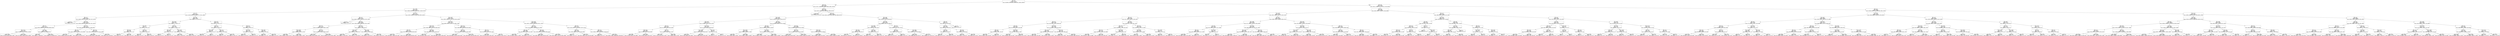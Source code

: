 digraph Tree {
node [shape=box] ;
0 [label="X[0] <= 0.5\ngini = 0.767\nsamples = 11103502\nvalue = [3318488, 5197946, 2058, 5143638, 29047, 1814622, 2063350]"] ;
1 [label="X[9] <= 2.5\ngini = 0.783\nsamples = 6332555\nvalue = [2773377, 1448459, 2025, 2666617, 23896, 1439913, 1667810]"] ;
0 -> 1 [labeldistance=2.5, labelangle=45, headlabel="True"] ;
2 [label="X[7] <= 198.5\ngini = 0.779\nsamples = 4347734\nvalue = [1860220, 999738, 466, 1936362, 22327, 1301289, 760740]"] ;
1 -> 2 ;
3 [label="X[1] <= 0.5\ngini = 0.771\nsamples = 2535226\nvalue = [1312363, 548879, 425, 960369, 11772, 742011, 436487]"] ;
2 -> 3 ;
4 [label="X[8] <= 1.5\ngini = 0.772\nsamples = 2516637\nvalue = [1283754, 548879, 420, 960366, 11299, 741557, 436475]"] ;
3 -> 4 ;
5 [label="gini = 0.0\nsamples = 563051\nvalue = [890505, 0, 0, 0, 0, 0, 0]"] ;
4 -> 5 ;
6 [label="X[3] <= 74.5\ngini = 0.778\nsamples = 1953586\nvalue = [393249, 548879, 420, 960366, 11299, 741557, 436475]"] ;
4 -> 6 ;
7 [label="X[8] <= 2.5\ngini = 0.777\nsamples = 1649528\nvalue = [332825, 498965, 232, 825714, 9068, 606648, 338143]"] ;
6 -> 7 ;
8 [label="X[2] <= 117.5\ngini = 0.726\nsamples = 1429570\nvalue = [0, 498965, 0, 825714, 0, 600151, 338143]"] ;
7 -> 8 ;
9 [label="gini = 0.678\nsamples = 109348\nvalue = [0, 21757, 0, 81168, 0, 43401, 27260]"] ;
8 -> 9 ;
10 [label="gini = 0.728\nsamples = 1320222\nvalue = [0, 477208, 0, 744546, 0, 556750, 310883]"] ;
8 -> 10 ;
11 [label="X[7] <= 1.5\ngini = 0.088\nsamples = 219958\nvalue = [332825, 0, 232, 0, 9068, 6497, 0]"] ;
7 -> 11 ;
12 [label="gini = 0.457\nsamples = 3603\nvalue = [4089, 0, 7, 0, 1008, 685, 0]"] ;
11 -> 12 ;
13 [label="gini = 0.08\nsamples = 216355\nvalue = [328736, 0, 225, 0, 8060, 5812, 0]"] ;
11 -> 13 ;
14 [label="X[6] <= 16.5\ngini = 0.774\nsamples = 304058\nvalue = [60424, 49914, 188, 134652, 2231, 134909, 98332]"] ;
6 -> 14 ;
15 [label="X[8] <= 2.5\ngini = 0.752\nsamples = 91041\nvalue = [22297, 20164, 152, 41292, 501, 10136, 48966]"] ;
14 -> 15 ;
16 [label="gini = 0.68\nsamples = 76001\nvalue = [0, 20164, 0, 41292, 0, 9522, 48966]"] ;
15 -> 16 ;
17 [label="gini = 0.103\nsamples = 15040\nvalue = [22297, 0, 152, 0, 501, 614, 0]"] ;
15 -> 17 ;
18 [label="X[8] <= 2.5\ngini = 0.744\nsamples = 213017\nvalue = [38127, 29750, 36, 93360, 1730, 124773, 49366]"] ;
14 -> 18 ;
19 [label="gini = 0.688\nsamples = 187317\nvalue = [0, 29750, 0, 93360, 0, 123908, 49366]"] ;
18 -> 19 ;
20 [label="gini = 0.123\nsamples = 25700\nvalue = [38127, 0, 36, 0, 1730, 865, 0]"] ;
18 -> 20 ;
21 [label="X[3] <= 70.5\ngini = 0.063\nsamples = 18589\nvalue = [28609, 0, 5, 3, 473, 454, 12]"] ;
3 -> 21 ;
22 [label="X[2] <= 121.5\ngini = 0.049\nsamples = 14774\nvalue = [22848, 0, 1, 3, 269, 297, 12]"] ;
21 -> 22 ;
23 [label="X[3] <= 63.5\ngini = 0.1\nsamples = 1511\nvalue = [2317, 0, 0, 0, 51, 76, 0]"] ;
22 -> 23 ;
24 [label="X[4] <= 2.5\ngini = 0.059\nsamples = 688\nvalue = [1083, 0, 0, 0, 17, 17, 0]"] ;
23 -> 24 ;
25 [label="gini = 0.207\nsamples = 90\nvalue = [116, 0, 0, 0, 12, 3, 0]"] ;
24 -> 25 ;
26 [label="gini = 0.038\nsamples = 598\nvalue = [967, 0, 0, 0, 5, 14, 0]"] ;
24 -> 26 ;
27 [label="X[4] <= 7.5\ngini = 0.133\nsamples = 823\nvalue = [1234, 0, 0, 0, 34, 59, 0]"] ;
23 -> 27 ;
28 [label="gini = 0.043\nsamples = 411\nvalue = [678, 0, 0, 0, 6, 9, 0]"] ;
27 -> 28 ;
29 [label="gini = 0.223\nsamples = 412\nvalue = [556, 0, 0, 0, 28, 50, 0]"] ;
27 -> 29 ;
30 [label="X[8] <= 2.5\ngini = 0.043\nsamples = 13263\nvalue = [20531, 0, 1, 3, 218, 221, 12]"] ;
22 -> 30 ;
31 [label="X[8] <= 1.5\ngini = 0.694\nsamples = 18\nvalue = [12, 0, 0, 3, 0, 6, 12]"] ;
30 -> 31 ;
32 [label="gini = 0.0\nsamples = 6\nvalue = [12, 0, 0, 0, 0, 0, 0]"] ;
31 -> 32 ;
33 [label="gini = 0.571\nsamples = 12\nvalue = [0, 0, 0, 3, 0, 6, 12]"] ;
31 -> 33 ;
34 [label="X[2] <= 131.5\ngini = 0.041\nsamples = 13245\nvalue = [20519, 0, 1, 0, 218, 215, 0]"] ;
30 -> 34 ;
35 [label="gini = 0.038\nsamples = 10162\nvalue = [15774, 0, 1, 0, 169, 136, 0]"] ;
34 -> 35 ;
36 [label="gini = 0.051\nsamples = 3083\nvalue = [4745, 0, 0, 0, 49, 79, 0]"] ;
34 -> 36 ;
37 [label="X[3] <= 73.5\ngini = 0.114\nsamples = 3815\nvalue = [5761, 0, 4, 0, 204, 157, 0]"] ;
21 -> 37 ;
38 [label="X[4] <= 1.5\ngini = 0.154\nsamples = 1947\nvalue = [2878, 0, 4, 0, 163, 90, 0]"] ;
37 -> 38 ;
39 [label="X[10] <= 65.5\ngini = 0.305\nsamples = 71\nvalue = [95, 0, 0, 0, 22, 0, 0]"] ;
38 -> 39 ;
40 [label="gini = 0.359\nsamples = 60\nvalue = [72, 0, 0, 0, 22, 0, 0]"] ;
39 -> 40 ;
41 [label="gini = 0.0\nsamples = 11\nvalue = [23, 0, 0, 0, 0, 0, 0]"] ;
39 -> 41 ;
42 [label="X[4] <= 2.5\ngini = 0.147\nsamples = 1876\nvalue = [2783, 0, 4, 0, 141, 90, 0]"] ;
38 -> 42 ;
43 [label="gini = 0.269\nsamples = 94\nvalue = [138, 0, 0, 0, 7, 18, 0]"] ;
42 -> 43 ;
44 [label="gini = 0.139\nsamples = 1782\nvalue = [2645, 0, 4, 0, 134, 72, 0]"] ;
42 -> 44 ;
45 [label="X[5] <= 1.5\ngini = 0.07\nsamples = 1868\nvalue = [2883, 0, 0, 0, 41, 67, 0]"] ;
37 -> 45 ;
46 [label="X[10] <= 52.5\ngini = 0.074\nsamples = 1305\nvalue = [2001, 0, 0, 0, 15, 65, 0]"] ;
45 -> 46 ;
47 [label="gini = 0.073\nsamples = 1285\nvalue = [1974, 0, 0, 0, 15, 62, 0]"] ;
46 -> 47 ;
48 [label="gini = 0.18\nsamples = 20\nvalue = [27, 0, 0, 0, 0, 3, 0]"] ;
46 -> 48 ;
49 [label="X[6] <= 29.5\ngini = 0.06\nsamples = 563\nvalue = [882, 0, 0, 0, 26, 2, 0]"] ;
45 -> 49 ;
50 [label="gini = 0.036\nsamples = 435\nvalue = [696, 0, 0, 0, 11, 2, 0]"] ;
49 -> 50 ;
51 [label="gini = 0.138\nsamples = 128\nvalue = [186, 0, 0, 0, 15, 0, 0]"] ;
49 -> 51 ;
52 [label="X[3] <= 63.5\ngini = 0.772\nsamples = 1812508\nvalue = [547857, 450859, 41, 975993, 10555, 559278, 324253]"] ;
2 -> 52 ;
53 [label="X[8] <= 1.5\ngini = 0.777\nsamples = 578027\nvalue = [252320, 164336, 6, 249268, 3502, 167974, 78335]"] ;
52 -> 53 ;
54 [label="gini = 0.0\nsamples = 111499\nvalue = [176954, 0, 0, 0, 0, 0, 0]"] ;
53 -> 54 ;
55 [label="X[8] <= 2.5\ngini = 0.763\nsamples = 466528\nvalue = [75366, 164336, 6, 249268, 3502, 167974, 78335]"] ;
53 -> 55 ;
56 [label="X[9] <= 0.5\ngini = 0.716\nsamples = 415720\nvalue = [0, 164336, 0, 249268, 0, 166372, 78335]"] ;
55 -> 56 ;
57 [label="X[10] <= 231.5\ngini = 0.652\nsamples = 45008\nvalue = [0, 26096, 0, 28374, 0, 0, 16719]"] ;
56 -> 57 ;
58 [label="gini = 0.644\nsamples = 25902\nvalue = [0, 14053, 0, 17815, 0, 0, 9117]"] ;
57 -> 58 ;
59 [label="gini = 0.655\nsamples = 19106\nvalue = [0, 12043, 0, 10559, 0, 0, 7602]"] ;
57 -> 59 ;
60 [label="X[4] <= 6.5\ngini = 0.712\nsamples = 370712\nvalue = [0, 138240, 0, 220894, 0, 166372, 61616]"] ;
56 -> 60 ;
61 [label="gini = 0.726\nsamples = 154387\nvalue = [0, 56592, 0, 93319, 0, 46931, 47128]"] ;
60 -> 61 ;
62 [label="gini = 0.682\nsamples = 216325\nvalue = [0, 81648, 0, 127575, 0, 119441, 14488]"] ;
60 -> 62 ;
63 [label="X[6] <= 25.5\ngini = 0.121\nsamples = 50808\nvalue = [75366, 0, 6, 0, 3502, 1602, 0]"] ;
55 -> 63 ;
64 [label="X[3] <= 47.5\ngini = 0.073\nsamples = 41622\nvalue = [63365, 0, 4, 0, 1508, 978, 0]"] ;
63 -> 64 ;
65 [label="gini = 0.031\nsamples = 31999\nvalue = [49858, 0, 2, 0, 407, 388, 0]"] ;
64 -> 65 ;
66 [label="gini = 0.204\nsamples = 9623\nvalue = [13507, 0, 2, 0, 1101, 590, 0]"] ;
64 -> 66 ;
67 [label="X[2] <= 137.5\ngini = 0.306\nsamples = 9186\nvalue = [12001, 0, 2, 0, 1994, 624, 0]"] ;
63 -> 67 ;
68 [label="gini = 0.241\nsamples = 6703\nvalue = [9256, 0, 2, 0, 1057, 387, 0]"] ;
67 -> 68 ;
69 [label="gini = 0.449\nsamples = 2483\nvalue = [2745, 0, 0, 0, 937, 237, 0]"] ;
67 -> 69 ;
70 [label="X[10] <= 29.5\ngini = 0.761\nsamples = 1234481\nvalue = [295537, 286523, 35, 726725, 7053, 391304, 245918]"] ;
52 -> 70 ;
71 [label="X[10] <= 24.5\ngini = 0.767\nsamples = 254476\nvalue = [46460, 45199, 13, 130479, 1118, 103857, 75666]"] ;
70 -> 71 ;
72 [label="X[10] <= 19.5\ngini = 0.749\nsamples = 145219\nvalue = [26801, 35905, 9, 91024, 758, 45098, 30161]"] ;
71 -> 72 ;
73 [label="X[9] <= 0.5\ngini = 0.757\nsamples = 117952\nvalue = [21739, 27646, 9, 70296, 648, 39406, 26814]"] ;
72 -> 73 ;
74 [label="gini = 0.722\nsamples = 22540\nvalue = [4004, 8153, 7, 12009, 0, 206, 11295]"] ;
73 -> 74 ;
75 [label="gini = 0.742\nsamples = 95412\nvalue = [17735, 19493, 2, 58287, 648, 39200, 15519]"] ;
73 -> 75 ;
76 [label="X[6] <= 14.5\ngini = 0.696\nsamples = 27267\nvalue = [5062, 8259, 0, 20728, 110, 5692, 3347]"] ;
72 -> 76 ;
77 [label="gini = 0.674\nsamples = 5708\nvalue = [997, 2414, 0, 4284, 0, 9, 1427]"] ;
76 -> 77 ;
78 [label="gini = 0.692\nsamples = 21559\nvalue = [4065, 5845, 0, 16444, 110, 5683, 1920]"] ;
76 -> 78 ;
79 [label="X[4] <= 11.5\ngini = 0.748\nsamples = 109257\nvalue = [19659, 9294, 4, 39455, 360, 58759, 45505]"] ;
71 -> 79 ;
80 [label="X[4] <= 7.5\ngini = 0.746\nsamples = 96493\nvalue = [17445, 8347, 4, 35090, 341, 53789, 37629]"] ;
79 -> 80 ;
81 [label="gini = 0.749\nsamples = 48975\nvalue = [9156, 3803, 0, 17455, 185, 24440, 22453]"] ;
80 -> 81 ;
82 [label="gini = 0.736\nsamples = 47518\nvalue = [8289, 4544, 4, 17635, 156, 29349, 15176]"] ;
80 -> 82 ;
83 [label="X[5] <= 1.5\ngini = 0.732\nsamples = 12764\nvalue = [2214, 947, 0, 4365, 19, 4970, 7876]"] ;
79 -> 83 ;
84 [label="gini = 0.667\nsamples = 9633\nvalue = [1724, 737, 0, 3231, 15, 1850, 7876]"] ;
83 -> 84 ;
85 [label="gini = 0.54\nsamples = 3131\nvalue = [490, 210, 0, 1134, 4, 3120, 0]"] ;
83 -> 85 ;
86 [label="X[2] <= 119.5\ngini = 0.756\nsamples = 980005\nvalue = [249077, 241324, 22, 596246, 5935, 287447, 170252]"] ;
70 -> 86 ;
87 [label="X[9] <= 0.5\ngini = 0.705\nsamples = 236093\nvalue = [37158, 48749, 5, 176090, 948, 65774, 44480]"] ;
86 -> 87 ;
88 [label="X[8] <= 2.5\ngini = 0.689\nsamples = 35461\nvalue = [8412, 8074, 5, 25332, 0, 144, 14004]"] ;
87 -> 88 ;
89 [label="gini = 0.649\nsamples = 32432\nvalue = [3737, 8074, 0, 25332, 0, 0, 14004]"] ;
88 -> 89 ;
90 [label="gini = 0.06\nsamples = 3029\nvalue = [4675, 0, 5, 0, 0, 144, 0]"] ;
88 -> 90 ;
91 [label="X[6] <= 6.5\ngini = 0.697\nsamples = 200632\nvalue = [28746, 40675, 0, 150758, 948, 65630, 30476]"] ;
87 -> 91 ;
92 [label="gini = 0.709\nsamples = 48547\nvalue = [9695, 10380, 0, 35597, 248, 6426, 14578]"] ;
91 -> 92 ;
93 [label="gini = 0.683\nsamples = 152085\nvalue = [19051, 30295, 0, 115161, 700, 59204, 15898]"] ;
91 -> 93 ;
94 [label="X[6] <= 5.5\ngini = 0.767\nsamples = 743912\nvalue = [211919, 192575, 17, 420156, 4987, 221673, 125772]"] ;
86 -> 94 ;
95 [label="X[8] <= 1.5\ngini = 0.768\nsamples = 72366\nvalue = [20054, 21029, 10, 37557, 168, 9108, 26495]"] ;
94 -> 95 ;
96 [label="gini = 0.0\nsamples = 7190\nvalue = [11383, 0, 0, 0, 0, 0, 0]"] ;
95 -> 96 ;
97 [label="gini = 0.744\nsamples = 65176\nvalue = [8671, 21029, 10, 37557, 168, 9108, 26495]"] ;
95 -> 97 ;
98 [label="X[8] <= 1.5\ngini = 0.763\nsamples = 671546\nvalue = [191865, 171546, 7, 382599, 4819, 212565, 99277]"] ;
94 -> 98 ;
99 [label="gini = 0.0\nsamples = 90102\nvalue = [142559, 0, 0, 0, 0, 0, 0]"] ;
98 -> 99 ;
100 [label="gini = 0.724\nsamples = 581444\nvalue = [49306, 171546, 7, 382599, 4819, 212565, 99277]"] ;
98 -> 100 ;
101 [label="X[8] <= 1.5\ngini = 0.756\nsamples = 1984821\nvalue = [913157, 448721, 1559, 730255, 1569, 138624, 907070]"] ;
1 -> 101 ;
102 [label="gini = 0.0\nsamples = 360262\nvalue = [570036, 0, 0, 0, 0, 0, 0]"] ;
101 -> 102 ;
103 [label="X[8] <= 2.5\ngini = 0.744\nsamples = 1624559\nvalue = [343121, 448721, 1559, 730255, 1569, 138624, 907070]"] ;
101 -> 103 ;
104 [label="X[10] <= 29.5\ngini = 0.679\nsamples = 1400112\nvalue = [0, 448721, 0, 730255, 0, 129136, 907070]"] ;
103 -> 104 ;
105 [label="X[10] <= 24.5\ngini = 0.62\nsamples = 171420\nvalue = [0, 26863, 0, 79299, 0, 21918, 142875]"] ;
104 -> 105 ;
106 [label="X[5] <= 1.5\ngini = 0.671\nsamples = 82672\nvalue = [0, 21706, 0, 47900, 0, 8370, 52653]"] ;
105 -> 106 ;
107 [label="X[10] <= 6.5\ngini = 0.638\nsamples = 50329\nvalue = [0, 12093, 0, 29401, 0, 2298, 35606]"] ;
106 -> 107 ;
108 [label="gini = 0.589\nsamples = 20021\nvalue = [0, 2720, 0, 10550, 0, 1236, 16869]"] ;
107 -> 108 ;
109 [label="gini = 0.655\nsamples = 30308\nvalue = [0, 9373, 0, 18851, 0, 1062, 18737]"] ;
107 -> 109 ;
110 [label="X[5] <= 2.5\ngini = 0.71\nsamples = 32343\nvalue = [0, 9613, 0, 18499, 0, 6072, 17047]"] ;
106 -> 110 ;
111 [label="gini = 0.723\nsamples = 25494\nvalue = [0, 7757, 0, 14270, 0, 6072, 12318]"] ;
110 -> 111 ;
112 [label="gini = 0.626\nsamples = 6849\nvalue = [0, 1856, 0, 4229, 0, 0, 4729]"] ;
110 -> 112 ;
113 [label="X[2] <= 131.5\ngini = 0.526\nsamples = 88748\nvalue = [0, 5157, 0, 31399, 0, 13548, 90222]"] ;
105 -> 113 ;
114 [label="X[7] <= 138.5\ngini = 0.526\nsamples = 88744\nvalue = [0, 5156, 0, 31399, 0, 13548, 90216]"] ;
113 -> 114 ;
115 [label="gini = 0.579\nsamples = 15063\nvalue = [0, 1267, 0, 6869, 0, 2053, 13625]"] ;
114 -> 115 ;
116 [label="gini = 0.513\nsamples = 73681\nvalue = [0, 3889, 0, 24530, 0, 11495, 76591]"] ;
114 -> 116 ;
117 [label="X[4] <= 6.5\ngini = 0.245\nsamples = 4\nvalue = [0, 1, 0, 0, 0, 0, 6]"] ;
113 -> 117 ;
118 [label="gini = 0.0\nsamples = 3\nvalue = [0, 0, 0, 0, 0, 0, 6]"] ;
117 -> 118 ;
119 [label="gini = 0.0\nsamples = 1\nvalue = [0, 1, 0, 0, 0, 0, 0]"] ;
117 -> 119 ;
120 [label="X[4] <= 4.5\ngini = 0.683\nsamples = 1228692\nvalue = [0, 421858, 0, 650956, 0, 107218, 764195]"] ;
104 -> 120 ;
121 [label="X[5] <= 0.5\ngini = 0.642\nsamples = 538744\nvalue = [0, 221464, 0, 237533, 0, 0, 393760]"] ;
120 -> 121 ;
122 [label="X[2] <= 116.5\ngini = 0.632\nsamples = 100788\nvalue = [0, 29867, 0, 58809, 0, 0, 70828]"] ;
121 -> 122 ;
123 [label="gini = 0.539\nsamples = 6424\nvalue = [0, 580, 0, 3984, 0, 0, 5620]"] ;
122 -> 123 ;
124 [label="gini = 0.636\nsamples = 94364\nvalue = [0, 29287, 0, 54825, 0, 0, 65208]"] ;
122 -> 124 ;
125 [label="X[7] <= 207.5\ngini = 0.64\nsamples = 437956\nvalue = [0, 191597, 0, 178724, 0, 0, 322932]"] ;
121 -> 125 ;
126 [label="gini = 0.634\nsamples = 285492\nvalue = [0, 128729, 0, 107155, 0, 0, 216136]"] ;
125 -> 126 ;
127 [label="gini = 0.648\nsamples = 152464\nvalue = [0, 62868, 0, 71569, 0, 0, 106796]"] ;
125 -> 127 ;
128 [label="X[4] <= 6.5\ngini = 0.698\nsamples = 689948\nvalue = [0, 200394, 0, 413423, 0, 107218, 370435]"] ;
120 -> 128 ;
129 [label="X[6] <= 12.5\ngini = 0.731\nsamples = 240750\nvalue = [0, 78635, 0, 131876, 0, 107110, 63764]"] ;
128 -> 129 ;
130 [label="gini = 0.724\nsamples = 101801\nvalue = [0, 26248, 0, 56387, 0, 49736, 28794]"] ;
129 -> 130 ;
131 [label="gini = 0.733\nsamples = 138949\nvalue = [0, 52387, 0, 75489, 0, 57374, 34970]"] ;
129 -> 131 ;
132 [label="X[6] <= 12.5\ngini = 0.627\nsamples = 449198\nvalue = [0, 121759, 0, 281547, 0, 108, 306671]"] ;
128 -> 132 ;
133 [label="gini = 0.604\nsamples = 218790\nvalue = [0, 45659, 0, 138951, 0, 58, 161237]"] ;
132 -> 133 ;
134 [label="gini = 0.644\nsamples = 230408\nvalue = [0, 76100, 0, 142596, 0, 50, 145434]"] ;
132 -> 134 ;
135 [label="X[6] <= 45.5\ngini = 0.069\nsamples = 224447\nvalue = [343121, 0, 1559, 0, 1569, 9488, 0]"] ;
103 -> 135 ;
136 [label="X[10] <= 6.5\ngini = 0.066\nsamples = 221326\nvalue = [338960, 0, 1496, 0, 1473, 8962, 0]"] ;
135 -> 136 ;
137 [label="X[7] <= 98.5\ngini = 0.269\nsamples = 5584\nvalue = [7413, 0, 45, 0, 159, 1164, 0]"] ;
136 -> 137 ;
138 [label="X[4] <= 6.5\ngini = 0.539\nsamples = 1889\nvalue = [1684, 0, 45, 0, 148, 1067, 0]"] ;
137 -> 138 ;
139 [label="gini = 0.549\nsamples = 914\nvalue = [857, 0, 21, 0, 148, 398, 0]"] ;
138 -> 139 ;
140 [label="gini = 0.51\nsamples = 975\nvalue = [827, 0, 24, 0, 0, 669, 0]"] ;
138 -> 140 ;
141 [label="X[5] <= 1.5\ngini = 0.036\nsamples = 3695\nvalue = [5729, 0, 0, 0, 11, 97, 0]"] ;
137 -> 141 ;
142 [label="gini = 0.042\nsamples = 2531\nvalue = [3917, 0, 0, 0, 5, 80, 0]"] ;
141 -> 142 ;
143 [label="gini = 0.025\nsamples = 1164\nvalue = [1812, 0, 0, 0, 6, 17, 0]"] ;
141 -> 143 ;
144 [label="X[6] <= 3.5\ngini = 0.06\nsamples = 215742\nvalue = [331547, 0, 1451, 0, 1314, 7798, 0]"] ;
136 -> 144 ;
145 [label="X[8] <= 4.5\ngini = 0.032\nsamples = 53325\nvalue = [83094, 0, 314, 0, 131, 914, 0]"] ;
144 -> 145 ;
146 [label="gini = 0.135\nsamples = 11970\nvalue = [17697, 0, 314, 0, 131, 914, 0]"] ;
145 -> 146 ;
147 [label="gini = 0.0\nsamples = 41355\nvalue = [65397, 0, 0, 0, 0, 0, 0]"] ;
145 -> 147 ;
148 [label="X[7] <= 85.5\ngini = 0.069\nsamples = 162417\nvalue = [248453, 0, 1137, 0, 1183, 6884, 0]"] ;
144 -> 148 ;
149 [label="gini = 0.183\nsamples = 25238\nvalue = [35960, 0, 886, 0, 451, 2613, 0]"] ;
148 -> 149 ;
150 [label="gini = 0.047\nsamples = 137179\nvalue = [212493, 0, 251, 0, 732, 4271, 0]"] ;
148 -> 150 ;
151 [label="X[8] <= 4.5\ngini = 0.25\nsamples = 3121\nvalue = [4161, 0, 63, 0, 96, 526, 0]"] ;
135 -> 151 ;
152 [label="X[4] <= 4.5\ngini = 0.362\nsamples = 1988\nvalue = [2424, 0, 63, 0, 96, 526, 0]"] ;
151 -> 152 ;
153 [label="X[4] <= 3.5\ngini = 0.423\nsamples = 785\nvalue = [856, 0, 18, 0, 0, 338, 0]"] ;
152 -> 153 ;
154 [label="gini = 0.403\nsamples = 521\nvalue = [581, 0, 16, 0, 0, 197, 0]"] ;
153 -> 154 ;
155 [label="gini = 0.453\nsamples = 264\nvalue = [275, 0, 2, 0, 0, 141, 0]"] ;
153 -> 155 ;
156 [label="X[4] <= 6.5\ngini = 0.304\nsamples = 1203\nvalue = [1568, 0, 45, 0, 96, 188, 0]"] ;
152 -> 156 ;
157 [label="gini = 0.36\nsamples = 508\nvalue = [618, 0, 17, 0, 96, 54, 0]"] ;
156 -> 157 ;
158 [label="gini = 0.255\nsamples = 695\nvalue = [950, 0, 28, 0, 0, 134, 0]"] ;
156 -> 158 ;
159 [label="gini = 0.0\nsamples = 1133\nvalue = [1737, 0, 0, 0, 0, 0, 0]"] ;
151 -> 159 ;
160 [label="X[5] <= 0.5\ngini = 0.635\nsamples = 4770947\nvalue = [545111, 3749487, 33, 2477021, 5151, 374709, 395540]"] ;
0 -> 160 [labeldistance=2.5, labelangle=-45, headlabel="False"] ;
161 [label="X[0] <= 1.5\ngini = 0.689\nsamples = 432436\nvalue = [34507, 204120, 7, 303356, 217, 56218, 84985]"] ;
160 -> 161 ;
162 [label="X[10] <= 39.5\ngini = 0.68\nsamples = 376454\nvalue = [25817, 148585, 7, 284772, 115, 54547, 81035]"] ;
161 -> 162 ;
163 [label="X[9] <= 2.5\ngini = 0.719\nsamples = 49962\nvalue = [5121, 11091, 3, 34484, 16, 11656, 16322]"] ;
162 -> 163 ;
164 [label="X[4] <= 7.5\ngini = 0.703\nsamples = 26552\nvalue = [1952, 7350, 2, 18745, 10, 9689, 4042]"] ;
163 -> 164 ;
165 [label="X[4] <= 3.0\ngini = 0.691\nsamples = 8530\nvalue = [475, 3115, 0, 6290, 1, 1584, 1988]"] ;
164 -> 165 ;
166 [label="X[8] <= 2.5\ngini = 0.657\nsamples = 5036\nvalue = [278, 2325, 0, 3709, 1, 1522, 94]"] ;
165 -> 166 ;
167 [label="gini = 0.635\nsamples = 4878\nvalue = [21, 2325, 0, 3709, 0, 1520, 94]"] ;
166 -> 167 ;
168 [label="gini = 0.023\nsamples = 158\nvalue = [257, 0, 0, 0, 1, 2, 0]"] ;
166 -> 168 ;
169 [label="X[10] <= 29.5\ngini = 0.642\nsamples = 3494\nvalue = [197, 790, 0, 2581, 0, 62, 1894]"] ;
165 -> 169 ;
170 [label="gini = 0.641\nsamples = 2587\nvalue = [132, 560, 0, 1820, 0, 44, 1524]"] ;
169 -> 170 ;
171 [label="gini = 0.629\nsamples = 907\nvalue = [65, 230, 0, 761, 0, 18, 370]"] ;
169 -> 171 ;
172 [label="X[10] <= 24.5\ngini = 0.695\nsamples = 18022\nvalue = [1477, 4235, 2, 12455, 9, 8105, 2054]"] ;
164 -> 172 ;
173 [label="X[4] <= 11.5\ngini = 0.678\nsamples = 10595\nvalue = [849, 2952, 2, 7857, 9, 4136, 823]"] ;
172 -> 173 ;
174 [label="gini = 0.663\nsamples = 9107\nvalue = [747, 2305, 2, 6829, 9, 4022, 385]"] ;
173 -> 174 ;
175 [label="gini = 0.688\nsamples = 1488\nvalue = [102, 647, 0, 1028, 0, 114, 438]"] ;
173 -> 175 ;
176 [label="X[9] <= 0.5\ngini = 0.705\nsamples = 7427\nvalue = [628, 1283, 0, 4598, 0, 3969, 1231]"] ;
172 -> 176 ;
177 [label="gini = 0.688\nsamples = 1020\nvalue = [183, 216, 0, 610, 0, 2, 580]"] ;
176 -> 177 ;
178 [label="gini = 0.674\nsamples = 6407\nvalue = [445, 1067, 0, 3988, 0, 3967, 651]"] ;
176 -> 178 ;
179 [label="X[4] <= 6.5\ngini = 0.687\nsamples = 23410\nvalue = [3169, 3741, 1, 15739, 6, 1967, 12280]"] ;
163 -> 179 ;
180 [label="X[6] <= 40.5\ngini = 0.717\nsamples = 10447\nvalue = [1354, 2014, 1, 7168, 6, 1940, 4042]"] ;
179 -> 180 ;
181 [label="X[4] <= 4.5\ngini = 0.716\nsamples = 10017\nvalue = [1345, 1761, 1, 6852, 6, 1879, 3988]"] ;
180 -> 181 ;
182 [label="gini = 0.668\nsamples = 5432\nvalue = [590, 1317, 1, 3680, 0, 19, 2966]"] ;
181 -> 182 ;
183 [label="gini = 0.709\nsamples = 4585\nvalue = [755, 444, 0, 3172, 6, 1860, 1022]"] ;
181 -> 183 ;
184 [label="X[2] <= 133.5\ngini = 0.645\nsamples = 430\nvalue = [9, 253, 0, 316, 0, 61, 54]"] ;
180 -> 184 ;
185 [label="gini = 0.586\nsamples = 124\nvalue = [1, 89, 0, 74, 0, 6, 11]"] ;
184 -> 185 ;
186 [label="gini = 0.655\nsamples = 306\nvalue = [8, 164, 0, 242, 0, 55, 43]"] ;
184 -> 186 ;
187 [label="X[8] <= 2.5\ngini = 0.645\nsamples = 12963\nvalue = [1815, 1727, 0, 8571, 0, 27, 8238]"] ;
179 -> 187 ;
188 [label="X[7] <= 191.5\ngini = 0.582\nsamples = 11818\nvalue = [54, 1727, 0, 8571, 0, 0, 8238]"] ;
187 -> 188 ;
189 [label="gini = 0.59\nsamples = 6417\nvalue = [34, 1121, 0, 5000, 0, 0, 3981]"] ;
188 -> 189 ;
190 [label="gini = 0.563\nsamples = 5401\nvalue = [20, 606, 0, 3571, 0, 0, 4257]"] ;
188 -> 190 ;
191 [label="X[7] <= 163.5\ngini = 0.03\nsamples = 1145\nvalue = [1761, 0, 0, 0, 0, 27, 0]"] ;
187 -> 191 ;
192 [label="gini = 0.067\nsamples = 489\nvalue = [756, 0, 0, 0, 0, 27, 0]"] ;
191 -> 192 ;
193 [label="gini = 0.0\nsamples = 656\nvalue = [1005, 0, 0, 0, 0, 0, 0]"] ;
191 -> 193 ;
194 [label="X[3] <= 67.5\ngini = 0.67\nsamples = 326492\nvalue = [20696, 137494, 4, 250288, 99, 42891, 64713]"] ;
162 -> 194 ;
195 [label="X[2] <= 126.5\ngini = 0.686\nsamples = 191763\nvalue = [12771, 88008, 2, 136670, 65, 25492, 40093]"] ;
194 -> 195 ;
196 [label="X[1] <= 0.5\ngini = 0.681\nsamples = 97009\nvalue = [5781, 37820, 0, 72943, 17, 14117, 22594]"] ;
195 -> 196 ;
197 [label="X[8] <= 2.5\ngini = 0.68\nsamples = 96852\nvalue = [5543, 37820, 0, 72943, 13, 14117, 22594]"] ;
196 -> 197 ;
198 [label="gini = 0.658\nsamples = 93395\nvalue = [165, 37820, 0, 72943, 0, 14102, 22594]"] ;
197 -> 198 ;
199 [label="gini = 0.01\nsamples = 3457\nvalue = [5378, 0, 0, 0, 13, 15, 0]"] ;
197 -> 199 ;
200 [label="X[2] <= 123.5\ngini = 0.033\nsamples = 157\nvalue = [238, 0, 0, 0, 4, 0, 0]"] ;
196 -> 200 ;
201 [label="gini = 0.064\nsamples = 78\nvalue = [116, 0, 0, 0, 4, 0, 0]"] ;
200 -> 201 ;
202 [label="gini = 0.0\nsamples = 79\nvalue = [122, 0, 0, 0, 0, 0, 0]"] ;
200 -> 202 ;
203 [label="X[2] <= 131.5\ngini = 0.685\nsamples = 94754\nvalue = [6990, 50188, 2, 63727, 48, 11375, 17499]"] ;
195 -> 203 ;
204 [label="X[4] <= 10.5\ngini = 0.665\nsamples = 51209\nvalue = [3543, 30547, 0, 34125, 11, 4940, 7720]"] ;
203 -> 204 ;
205 [label="gini = 0.665\nsamples = 41672\nvalue = [2934, 23934, 0, 28426, 11, 3989, 6471]"] ;
204 -> 205 ;
206 [label="gini = 0.654\nsamples = 9537\nvalue = [609, 6613, 0, 5699, 0, 951, 1249]"] ;
204 -> 206 ;
207 [label="X[8] <= 2.5\ngini = 0.703\nsamples = 43545\nvalue = [3447, 19641, 2, 29602, 37, 6435, 9779]"] ;
203 -> 207 ;
208 [label="gini = 0.677\nsamples = 41534\nvalue = [387, 19641, 0, 29602, 0, 6369, 9779]"] ;
207 -> 208 ;
209 [label="gini = 0.065\nsamples = 2011\nvalue = [3060, 0, 2, 0, 37, 66, 0]"] ;
207 -> 209 ;
210 [label="X[10] <= 43.5\ngini = 0.64\nsamples = 134729\nvalue = [7925, 49486, 2, 113618, 34, 17399, 24620]"] ;
194 -> 210 ;
211 [label="X[10] <= 40.5\ngini = 0.553\nsamples = 9858\nvalue = [240, 8721, 0, 5739, 2, 430, 517]"] ;
210 -> 211 ;
212 [label="X[7] <= 138.5\ngini = 0.511\nsamples = 2707\nvalue = [64, 2691, 0, 1342, 0, 106, 102]"] ;
211 -> 212 ;
213 [label="gini = 0.435\nsamples = 1571\nvalue = [19, 1736, 0, 662, 0, 24, 31]"] ;
212 -> 213 ;
214 [label="gini = 0.587\nsamples = 1136\nvalue = [45, 955, 0, 680, 0, 82, 71]"] ;
212 -> 214 ;
215 [label="X[3] <= 72.5\ngini = 0.565\nsamples = 7151\nvalue = [176, 6030, 0, 4397, 2, 324, 415]"] ;
211 -> 215 ;
216 [label="gini = 0.556\nsamples = 5766\nvalue = [110, 4920, 0, 3566, 2, 242, 300]"] ;
215 -> 216 ;
217 [label="gini = 0.599\nsamples = 1385\nvalue = [66, 1110, 0, 831, 0, 82, 115]"] ;
215 -> 217 ;
218 [label="X[9] <= 2.5\ngini = 0.635\nsamples = 124871\nvalue = [7685, 40765, 2, 107879, 32, 16969, 24103]"] ;
210 -> 218 ;
219 [label="X[8] <= 2.5\ngini = 0.615\nsamples = 65046\nvalue = [2504, 22775, 0, 57534, 15, 14139, 5830]"] ;
218 -> 219 ;
220 [label="gini = 0.597\nsamples = 63541\nvalue = [132, 22775, 0, 57534, 0, 14134, 5830]"] ;
219 -> 220 ;
221 [label="gini = 0.017\nsamples = 1505\nvalue = [2372, 0, 0, 0, 15, 5, 0]"] ;
219 -> 221 ;
222 [label="X[8] <= 2.5\ngini = 0.64\nsamples = 59825\nvalue = [5181, 17990, 2, 50345, 17, 2830, 18273]"] ;
218 -> 222 ;
223 [label="gini = 0.601\nsamples = 56587\nvalue = [197, 17990, 0, 50345, 0, 2775, 18273]"] ;
222 -> 223 ;
224 [label="gini = 0.029\nsamples = 3238\nvalue = [4984, 0, 2, 0, 17, 55, 0]"] ;
222 -> 224 ;
225 [label="X[4] <= 2.5\ngini = 0.55\nsamples = 55982\nvalue = [8690, 55535, 0, 18584, 102, 1671, 3950]"] ;
161 -> 225 ;
226 [label="X[10] <= 97.5\ngini = 0.404\nsamples = 19776\nvalue = [1059, 23260, 0, 6137, 15, 89, 652]"] ;
225 -> 226 ;
227 [label="X[1] <= 0.5\ngini = 0.452\nsamples = 10307\nvalue = [391, 11197, 0, 4431, 8, 43, 209]"] ;
226 -> 227 ;
228 [label="X[8] <= 2.5\ngini = 0.449\nsamples = 10275\nvalue = [345, 11197, 0, 4431, 8, 38, 209]"] ;
227 -> 228 ;
229 [label="X[10] <= 7.5\ngini = 0.426\nsamples = 10071\nvalue = [24, 11197, 0, 4431, 0, 34, 209]"] ;
228 -> 229 ;
230 [label="gini = 0.535\nsamples = 190\nvalue = [0, 124, 0, 157, 0, 0, 13]"] ;
229 -> 230 ;
231 [label="gini = 0.421\nsamples = 9881\nvalue = [24, 11073, 0, 4274, 0, 34, 196]"] ;
229 -> 231 ;
232 [label="X[0] <= 3.5\ngini = 0.07\nsamples = 204\nvalue = [321, 0, 0, 0, 8, 4, 0]"] ;
228 -> 232 ;
233 [label="gini = 0.022\nsamples = 158\nvalue = [261, 0, 0, 0, 0, 3, 0]"] ;
232 -> 233 ;
234 [label="gini = 0.23\nsamples = 46\nvalue = [60, 0, 0, 0, 8, 1, 0]"] ;
232 -> 234 ;
235 [label="X[4] <= 1.5\ngini = 0.177\nsamples = 32\nvalue = [46, 0, 0, 0, 0, 5, 0]"] ;
227 -> 235 ;
236 [label="gini = 0.0\nsamples = 19\nvalue = [31, 0, 0, 0, 0, 0, 0]"] ;
235 -> 236 ;
237 [label="X[10] <= 81.5\ngini = 0.375\nsamples = 13\nvalue = [15, 0, 0, 0, 0, 5, 0]"] ;
235 -> 237 ;
238 [label="gini = 0.0\nsamples = 7\nvalue = [9, 0, 0, 0, 0, 0, 0]"] ;
237 -> 238 ;
239 [label="gini = 0.496\nsamples = 6\nvalue = [6, 0, 0, 0, 0, 5, 0]"] ;
237 -> 239 ;
240 [label="X[0] <= 3.5\ngini = 0.332\nsamples = 9469\nvalue = [668, 12063, 0, 1706, 7, 46, 443]"] ;
226 -> 240 ;
241 [label="X[1] <= 0.5\ngini = 0.294\nsamples = 9132\nvalue = [299, 11963, 0, 1659, 4, 43, 414]"] ;
240 -> 241 ;
242 [label="X[6] <= 3.5\ngini = 0.29\nsamples = 9113\nvalue = [267, 11963, 0, 1659, 4, 43, 414]"] ;
241 -> 242 ;
243 [label="gini = 0.539\nsamples = 742\nvalue = [54, 701, 0, 326, 0, 11, 52]"] ;
242 -> 243 ;
244 [label="gini = 0.262\nsamples = 8371\nvalue = [213, 11262, 0, 1333, 4, 32, 362]"] ;
242 -> 244 ;
245 [label="gini = 0.0\nsamples = 19\nvalue = [32, 0, 0, 0, 0, 0, 0]"] ;
241 -> 245 ;
246 [label="X[8] <= 2.5\ngini = 0.508\nsamples = 337\nvalue = [369, 100, 0, 47, 3, 3, 29]"] ;
240 -> 246 ;
247 [label="X[10] <= 224.0\ngini = 0.627\nsamples = 117\nvalue = [12, 100, 0, 47, 0, 0, 29]"] ;
246 -> 247 ;
248 [label="gini = 0.545\nsamples = 82\nvalue = [9, 86, 0, 23, 0, 0, 17]"] ;
247 -> 248 ;
249 [label="gini = 0.671\nsamples = 35\nvalue = [3, 14, 0, 24, 0, 0, 12]"] ;
247 -> 249 ;
250 [label="X[6] <= 45.5\ngini = 0.033\nsamples = 220\nvalue = [357, 0, 0, 0, 3, 3, 0]"] ;
246 -> 250 ;
251 [label="gini = 0.028\nsamples = 213\nvalue = [346, 0, 0, 0, 2, 3, 0]"] ;
250 -> 251 ;
252 [label="gini = 0.153\nsamples = 7\nvalue = [11, 0, 0, 0, 1, 0, 0]"] ;
250 -> 252 ;
253 [label="X[0] <= 3.5\ngini = 0.614\nsamples = 36206\nvalue = [7631, 32275, 0, 12447, 87, 1582, 3298]"] ;
225 -> 253 ;
254 [label="X[1] <= 0.5\ngini = 0.584\nsamples = 33714\nvalue = [5220, 31618, 0, 12105, 43, 1456, 2878]"] ;
253 -> 254 ;
255 [label="X[8] <= 2.5\ngini = 0.576\nsamples = 33343\nvalue = [4657, 31618, 0, 12102, 40, 1450, 2878]"] ;
254 -> 255 ;
256 [label="X[3] <= 72.5\ngini = 0.504\nsamples = 30601\nvalue = [292, 31618, 0, 12102, 0, 1404, 2878]"] ;
255 -> 256 ;
257 [label="gini = 0.475\nsamples = 26065\nvalue = [229, 28350, 0, 9002, 0, 1108, 2556]"] ;
256 -> 257 ;
258 [label="gini = 0.588\nsamples = 4536\nvalue = [63, 3268, 0, 3100, 0, 296, 322]"] ;
256 -> 258 ;
259 [label="X[9] <= 1.5\ngini = 0.038\nsamples = 2742\nvalue = [4365, 0, 0, 0, 40, 46, 0]"] ;
255 -> 259 ;
260 [label="gini = 0.079\nsamples = 331\nvalue = [536, 0, 0, 0, 18, 5, 0]"] ;
259 -> 260 ;
261 [label="gini = 0.032\nsamples = 2411\nvalue = [3829, 0, 0, 0, 22, 41, 0]"] ;
259 -> 261 ;
262 [label="X[10] <= 5.0\ngini = 0.041\nsamples = 371\nvalue = [563, 0, 0, 3, 3, 6, 0]"] ;
254 -> 262 ;
263 [label="X[0] <= 2.5\ngini = 0.408\nsamples = 4\nvalue = [5, 0, 0, 0, 0, 2, 0]"] ;
262 -> 263 ;
264 [label="gini = 0.5\nsamples = 3\nvalue = [2, 0, 0, 0, 0, 2, 0]"] ;
263 -> 264 ;
265 [label="gini = 0.0\nsamples = 1\nvalue = [3, 0, 0, 0, 0, 0, 0]"] ;
263 -> 265 ;
266 [label="X[8] <= 2.5\ngini = 0.035\nsamples = 367\nvalue = [558, 0, 0, 3, 3, 4, 0]"] ;
262 -> 266 ;
267 [label="gini = 0.0\nsamples = 2\nvalue = [0, 0, 0, 3, 0, 0, 0]"] ;
266 -> 267 ;
268 [label="gini = 0.025\nsamples = 365\nvalue = [558, 0, 0, 0, 3, 4, 0]"] ;
266 -> 268 ;
269 [label="X[3] <= 58.5\ngini = 0.59\nsamples = 2492\nvalue = [2411, 657, 0, 342, 44, 126, 420]"] ;
253 -> 269 ;
270 [label="X[3] <= 54.5\ngini = 0.569\nsamples = 1037\nvalue = [958, 523, 0, 143, 9, 25, 19]"] ;
269 -> 270 ;
271 [label="X[6] <= 3.5\ngini = 0.412\nsamples = 637\nvalue = [785, 89, 0, 125, 4, 24, 17]"] ;
270 -> 271 ;
272 [label="gini = 0.552\nsamples = 175\nvalue = [188, 30, 0, 60, 2, 9, 10]"] ;
271 -> 272 ;
273 [label="gini = 0.343\nsamples = 462\nvalue = [597, 59, 0, 65, 2, 15, 7]"] ;
271 -> 273 ;
274 [label="X[2] <= 126.5\ngini = 0.454\nsamples = 400\nvalue = [173, 434, 0, 18, 5, 1, 2]"] ;
270 -> 274 ;
275 [label="gini = 0.333\nsamples = 333\nvalue = [86, 419, 0, 14, 3, 0, 2]"] ;
274 -> 275 ;
276 [label="gini = 0.342\nsamples = 67\nvalue = [87, 15, 0, 4, 2, 1, 0]"] ;
274 -> 276 ;
277 [label="X[10] <= 177.5\ngini = 0.566\nsamples = 1455\nvalue = [1453, 134, 0, 199, 35, 101, 401]"] ;
269 -> 277 ;
278 [label="X[8] <= 2.5\ngini = 0.431\nsamples = 1053\nvalue = [1243, 131, 0, 187, 35, 50, 32]"] ;
277 -> 278 ;
279 [label="gini = 0.698\nsamples = 271\nvalue = [59, 131, 0, 187, 0, 27, 32]"] ;
278 -> 279 ;
280 [label="gini = 0.09\nsamples = 782\nvalue = [1184, 0, 0, 0, 35, 23, 0]"] ;
278 -> 280 ;
281 [label="X[8] <= 2.5\ngini = 0.56\nsamples = 402\nvalue = [210, 3, 0, 12, 0, 51, 369]"] ;
277 -> 281 ;
282 [label="gini = 0.276\nsamples = 280\nvalue = [4, 3, 0, 12, 0, 50, 369]"] ;
281 -> 282 ;
283 [label="gini = 0.01\nsamples = 122\nvalue = [206, 0, 0, 0, 0, 1, 0]"] ;
281 -> 283 ;
284 [label="X[4] <= 2.5\ngini = 0.623\nsamples = 4338511\nvalue = [510604, 3545367, 26, 2173665, 4934, 318491, 310555]"] ;
160 -> 284 ;
285 [label="X[7] <= 129.5\ngini = 0.528\nsamples = 700790\nvalue = [45323, 698880, 0, 293958, 641, 29730, 39873]"] ;
284 -> 285 ;
286 [label="X[3] <= 45.5\ngini = 0.465\nsamples = 249805\nvalue = [16534, 275335, 0, 85061, 189, 7273, 10664]"] ;
285 -> 286 ;
287 [label="X[8] <= 2.5\ngini = 0.563\nsamples = 73626\nvalue = [7731, 68799, 0, 33182, 11, 2651, 3936]"] ;
286 -> 287 ;
288 [label="X[0] <= 2.5\ngini = 0.504\nsamples = 68759\nvalue = [99, 68799, 0, 33182, 0, 2601, 3936]"] ;
287 -> 288 ;
289 [label="X[6] <= 15.5\ngini = 0.491\nsamples = 64849\nvalue = [86, 66550, 0, 29888, 0, 2379, 3565]"] ;
288 -> 289 ;
290 [label="gini = 0.523\nsamples = 47249\nvalue = [48, 45214, 0, 24188, 0, 1997, 3000]"] ;
289 -> 290 ;
291 [label="gini = 0.378\nsamples = 17600\nvalue = [38, 21336, 0, 5700, 0, 382, 565]"] ;
289 -> 291 ;
292 [label="X[6] <= 7.0\ngini = 0.574\nsamples = 3910\nvalue = [13, 2249, 0, 3294, 0, 222, 371]"] ;
288 -> 292 ;
293 [label="gini = 0.499\nsamples = 2730\nvalue = [3, 844, 0, 2878, 0, 213, 339]"] ;
292 -> 293 ;
294 [label="gini = 0.387\nsamples = 1180\nvalue = [10, 1405, 0, 416, 0, 9, 32]"] ;
292 -> 294 ;
295 [label="X[7] <= 52.5\ngini = 0.016\nsamples = 4867\nvalue = [7632, 0, 0, 0, 11, 50, 0]"] ;
287 -> 295 ;
296 [label="X[2] <= 135.5\ngini = 0.002\nsamples = 3685\nvalue = [5822, 0, 0, 0, 4, 1, 0]"] ;
295 -> 296 ;
297 [label="gini = 0.0\nsamples = 3192\nvalue = [5062, 0, 0, 0, 0, 0, 0]"] ;
296 -> 297 ;
298 [label="gini = 0.013\nsamples = 493\nvalue = [760, 0, 0, 0, 4, 1, 0]"] ;
296 -> 298 ;
299 [label="X[8] <= 4.0\ngini = 0.058\nsamples = 1182\nvalue = [1810, 0, 0, 0, 7, 49, 0]"] ;
295 -> 299 ;
300 [label="gini = 0.165\nsamples = 392\nvalue = [569, 0, 0, 0, 7, 49, 0]"] ;
299 -> 300 ;
301 [label="gini = 0.0\nsamples = 790\nvalue = [1241, 0, 0, 0, 0, 0, 0]"] ;
299 -> 301 ;
302 [label="X[10] <= 97.5\ngini = 0.415\nsamples = 176179\nvalue = [8803, 206536, 0, 51879, 178, 4622, 6728]"] ;
286 -> 302 ;
303 [label="X[0] <= 1.5\ngini = 0.459\nsamples = 88534\nvalue = [4855, 97905, 0, 31762, 155, 2554, 2993]"] ;
302 -> 303 ;
304 [label="X[8] <= 2.5\ngini = 0.508\nsamples = 61010\nvalue = [2888, 62359, 0, 26245, 56, 2343, 2829]"] ;
303 -> 304 ;
305 [label="gini = 0.483\nsamples = 59395\nvalue = [447, 62359, 0, 26245, 0, 2314, 2829]"] ;
304 -> 305 ;
306 [label="gini = 0.066\nsamples = 1615\nvalue = [2441, 0, 0, 0, 56, 29, 0]"] ;
304 -> 306 ;
307 [label="X[1] <= 0.5\ngini = 0.314\nsamples = 27524\nvalue = [1967, 35546, 0, 5517, 99, 211, 164]"] ;
303 -> 307 ;
308 [label="gini = 0.311\nsamples = 27445\nvalue = [1859, 35546, 0, 5517, 99, 201, 164]"] ;
307 -> 308 ;
309 [label="gini = 0.155\nsamples = 79\nvalue = [108, 0, 0, 0, 0, 10, 0]"] ;
307 -> 309 ;
310 [label="X[7] <= 16.5\ngini = 0.362\nsamples = 87645\nvalue = [3948, 108631, 0, 20117, 23, 2068, 3735]"] ;
302 -> 310 ;
311 [label="X[10] <= 152.5\ngini = 0.494\nsamples = 21386\nvalue = [1154, 22651, 0, 7975, 0, 794, 1302]"] ;
310 -> 311 ;
312 [label="gini = 0.287\nsamples = 5777\nvalue = [335, 7658, 0, 916, 0, 99, 134]"] ;
311 -> 312 ;
313 [label="gini = 0.547\nsamples = 15609\nvalue = [819, 14993, 0, 7059, 0, 695, 1168]"] ;
311 -> 313 ;
314 [label="X[10] <= 178.0\ngini = 0.31\nsamples = 66259\nvalue = [2794, 85980, 0, 12142, 23, 1274, 2433]"] ;
310 -> 314 ;
315 [label="gini = 0.25\nsamples = 42434\nvalue = [1561, 57638, 0, 6473, 22, 577, 729]"] ;
314 -> 315 ;
316 [label="gini = 0.407\nsamples = 23825\nvalue = [1233, 28342, 0, 5669, 1, 697, 1704]"] ;
314 -> 316 ;
317 [label="X[8] <= 2.5\ngini = 0.557\nsamples = 450985\nvalue = [28789, 423545, 0, 208897, 452, 22457, 29209]"] ;
285 -> 317 ;
318 [label="X[3] <= 75.5\ngini = 0.525\nsamples = 434829\nvalue = [3857, 423545, 0, 208897, 0, 22162, 29209]"] ;
317 -> 318 ;
319 [label="X[10] <= 97.5\ngini = 0.532\nsamples = 400842\nvalue = [3473, 384937, 0, 196893, 0, 20841, 27897]"] ;
318 -> 319 ;
320 [label="X[8] <= 1.5\ngini = 0.568\nsamples = 152832\nvalue = [1848, 134267, 0, 83540, 0, 10324, 11753]"] ;
319 -> 320 ;
321 [label="gini = 0.0\nsamples = 1162\nvalue = [1848, 0, 0, 0, 0, 0, 0]"] ;
320 -> 321 ;
322 [label="gini = 0.561\nsamples = 151670\nvalue = [0, 134267, 0, 83540, 0, 10324, 11753]"] ;
320 -> 322 ;
323 [label="X[8] <= 1.5\ngini = 0.506\nsamples = 248010\nvalue = [1625, 250670, 0, 113353, 0, 10517, 16144]"] ;
319 -> 323 ;
324 [label="gini = 0.0\nsamples = 1034\nvalue = [1625, 0, 0, 0, 0, 0, 0]"] ;
323 -> 324 ;
325 [label="gini = 0.502\nsamples = 246976\nvalue = [0, 250670, 0, 113353, 0, 10517, 16144]"] ;
323 -> 325 ;
326 [label="X[3] <= 76.5\ngini = 0.43\nsamples = 33987\nvalue = [384, 38608, 0, 12004, 0, 1321, 1312]"] ;
318 -> 326 ;
327 [label="X[8] <= 1.5\ngini = 0.367\nsamples = 16094\nvalue = [162, 19487, 0, 5152, 0, 240, 298]"] ;
326 -> 327 ;
328 [label="gini = 0.0\nsamples = 109\nvalue = [162, 0, 0, 0, 0, 0, 0]"] ;
327 -> 328 ;
329 [label="gini = 0.359\nsamples = 15985\nvalue = [0, 19487, 0, 5152, 0, 240, 298]"] ;
327 -> 329 ;
330 [label="X[2] <= 132.5\ngini = 0.482\nsamples = 17893\nvalue = [222, 19121, 0, 6852, 0, 1081, 1014]"] ;
326 -> 330 ;
331 [label="gini = 0.536\nsamples = 11581\nvalue = [137, 11209, 0, 5113, 0, 892, 835]"] ;
330 -> 331 ;
332 [label="gini = 0.356\nsamples = 6312\nvalue = [85, 7912, 0, 1739, 0, 189, 179]"] ;
330 -> 332 ;
333 [label="X[6] <= 42.5\ngini = 0.057\nsamples = 16156\nvalue = [24932, 0, 0, 0, 452, 295, 0]"] ;
317 -> 333 ;
334 [label="X[0] <= 3.5\ngini = 0.021\nsamples = 14927\nvalue = [23513, 0, 0, 0, 99, 151, 0]"] ;
333 -> 334 ;
335 [label="X[10] <= 128.5\ngini = 0.017\nsamples = 13740\nvalue = [21694, 0, 0, 0, 77, 111, 0]"] ;
334 -> 335 ;
336 [label="gini = 0.025\nsamples = 7025\nvalue = [10998, 0, 0, 0, 62, 77, 0]"] ;
335 -> 336 ;
337 [label="gini = 0.009\nsamples = 6715\nvalue = [10696, 0, 0, 0, 15, 34, 0]"] ;
335 -> 337 ;
338 [label="X[7] <= 193.5\ngini = 0.064\nsamples = 1187\nvalue = [1819, 0, 0, 0, 22, 40, 0]"] ;
334 -> 338 ;
339 [label="gini = 0.09\nsamples = 810\nvalue = [1226, 0, 0, 0, 20, 40, 0]"] ;
338 -> 339 ;
340 [label="gini = 0.007\nsamples = 377\nvalue = [593, 0, 0, 0, 2, 0, 0]"] ;
338 -> 340 ;
341 [label="X[2] <= 127.5\ngini = 0.412\nsamples = 1229\nvalue = [1419, 0, 0, 0, 353, 144, 0]"] ;
333 -> 341 ;
342 [label="X[0] <= 1.5\ngini = 0.611\nsamples = 396\nvalue = [269, 0, 0, 0, 252, 86, 0]"] ;
341 -> 342 ;
343 [label="gini = 0.284\nsamples = 116\nvalue = [145, 0, 0, 0, 25, 4, 0]"] ;
342 -> 343 ;
344 [label="gini = 0.607\nsamples = 280\nvalue = [124, 0, 0, 0, 227, 82, 0]"] ;
342 -> 344 ;
345 [label="X[8] <= 4.0\ngini = 0.22\nsamples = 833\nvalue = [1150, 0, 0, 0, 101, 58, 0]"] ;
341 -> 345 ;
346 [label="gini = 0.623\nsamples = 186\nvalue = [149, 0, 0, 0, 101, 58, 0]"] ;
345 -> 346 ;
347 [label="gini = 0.0\nsamples = 647\nvalue = [1001, 0, 0, 0, 0, 0, 0]"] ;
345 -> 347 ;
348 [label="X[4] <= 10.5\ngini = 0.637\nsamples = 3637721\nvalue = [465281, 2846487, 26, 1879707, 4293, 288761, 270682]"] ;
284 -> 348 ;
349 [label="X[0] <= 2.5\ngini = 0.646\nsamples = 2807782\nvalue = [373282, 2126723, 23, 1493809, 3661, 236470, 207737]"] ;
348 -> 349 ;
350 [label="X[9] <= 2.5\ngini = 0.639\nsamples = 2684598\nvalue = [323945, 2076966, 22, 1411253, 3219, 230199, 201284]"] ;
349 -> 350 ;
351 [label="X[3] <= 57.5\ngini = 0.626\nsamples = 1718751\nvalue = [157406, 1351461, 14, 931283, 2778, 200177, 76885]"] ;
350 -> 351 ;
352 [label="X[9] <= 1.5\ngini = 0.581\nsamples = 579469\nvalue = [57056, 519770, 1, 278357, 767, 45782, 16237]"] ;
351 -> 352 ;
353 [label="gini = 0.614\nsamples = 262930\nvalue = [42415, 218413, 0, 129982, 472, 21855, 3152]"] ;
352 -> 353 ;
354 [label="gini = 0.548\nsamples = 316539\nvalue = [14641, 301357, 1, 148375, 295, 23927, 13085]"] ;
352 -> 354 ;
355 [label="X[8] <= 2.5\ngini = 0.644\nsamples = 1139282\nvalue = [100350, 831691, 13, 652926, 2011, 154395, 60648]"] ;
351 -> 355 ;
356 [label="gini = 0.608\nsamples = 1080886\nvalue = [10957, 831691, 0, 652926, 0, 153564, 60648]"] ;
355 -> 356 ;
357 [label="gini = 0.06\nsamples = 58396\nvalue = [89393, 0, 13, 0, 2011, 831, 0]"] ;
355 -> 357 ;
358 [label="X[1] <= 0.5\ngini = 0.656\nsamples = 965847\nvalue = [166539, 725505, 8, 479970, 441, 30022, 124399]"] ;
350 -> 358 ;
359 [label="X[6] <= 5.5\ngini = 0.656\nsamples = 964163\nvalue = [164007, 725505, 8, 479941, 417, 29963, 124399]"] ;
358 -> 359 ;
360 [label="gini = 0.62\nsamples = 263261\nvalue = [49973, 221939, 0, 115646, 50, 4828, 23113]"] ;
359 -> 360 ;
361 [label="gini = 0.666\nsamples = 700902\nvalue = [114034, 503566, 8, 364295, 367, 25135, 101286]"] ;
359 -> 361 ;
362 [label="X[6] <= 44.5\ngini = 0.082\nsamples = 1684\nvalue = [2532, 0, 0, 29, 24, 59, 0]"] ;
358 -> 362 ;
363 [label="gini = 0.063\nsamples = 1589\nvalue = [2419, 0, 0, 2, 24, 55, 0]"] ;
362 -> 363 ;
364 [label="gini = 0.348\nsamples = 95\nvalue = [113, 0, 0, 27, 0, 4, 0]"] ;
362 -> 364 ;
365 [label="X[3] <= 45.5\ngini = 0.689\nsamples = 123184\nvalue = [49337, 49757, 1, 82556, 442, 6271, 6453]"] ;
349 -> 365 ;
366 [label="X[2] <= 124.5\ngini = 0.607\nsamples = 41115\nvalue = [12812, 12292, 0, 36574, 37, 1873, 1397]"] ;
365 -> 366 ;
367 [label="X[8] <= 2.5\ngini = 0.577\nsamples = 25691\nvalue = [7357, 6631, 0, 24497, 3, 1301, 890]"] ;
366 -> 367 ;
368 [label="gini = 0.418\nsamples = 21011\nvalue = [10, 6631, 0, 24497, 0, 1299, 890]"] ;
367 -> 368 ;
369 [label="gini = 0.001\nsamples = 4680\nvalue = [7347, 0, 0, 0, 3, 2, 0]"] ;
367 -> 369 ;
370 [label="X[1] <= 0.5\ngini = 0.648\nsamples = 15424\nvalue = [5455, 5661, 0, 12077, 34, 572, 507]"] ;
366 -> 370 ;
371 [label="gini = 0.645\nsamples = 15256\nvalue = [5227, 5661, 0, 12051, 31, 572, 507]"] ;
370 -> 371 ;
372 [label="gini = 0.203\nsamples = 168\nvalue = [228, 0, 0, 26, 3, 0, 0]"] ;
370 -> 372 ;
373 [label="X[8] <= 2.5\ngini = 0.709\nsamples = 82069\nvalue = [36525, 37465, 1, 45982, 405, 4398, 5056]"] ;
365 -> 373 ;
374 [label="X[8] <= 1.5\ngini = 0.619\nsamples = 61301\nvalue = [4387, 37465, 0, 45982, 0, 4012, 5056]"] ;
373 -> 374 ;
375 [label="gini = 0.0\nsamples = 2771\nvalue = [4387, 0, 0, 0, 0, 0, 0]"] ;
374 -> 375 ;
376 [label="gini = 0.584\nsamples = 58530\nvalue = [0, 37465, 0, 45982, 0, 4012, 5056]"] ;
374 -> 376 ;
377 [label="X[6] <= 42.5\ngini = 0.047\nsamples = 20768\nvalue = [32138, 0, 1, 0, 405, 386, 0]"] ;
373 -> 377 ;
378 [label="gini = 0.031\nsamples = 19430\nvalue = [30314, 0, 0, 0, 242, 241, 0]"] ;
377 -> 378 ;
379 [label="gini = 0.258\nsamples = 1338\nvalue = [1824, 0, 1, 0, 163, 145, 0]"] ;
377 -> 379 ;
380 [label="X[9] <= 2.5\ngini = 0.605\nsamples = 829939\nvalue = [91999, 719764, 3, 385898, 632, 52291, 62945]"] ;
348 -> 380 ;
381 [label="X[8] <= 2.5\ngini = 0.601\nsamples = 566372\nvalue = [50387, 483698, 1, 284077, 632, 51861, 25980]"] ;
380 -> 381 ;
382 [label="X[5] <= 1.5\ngini = 0.56\nsamples = 537167\nvalue = [5313, 483698, 0, 284077, 0, 51518, 25980]"] ;
381 -> 382 ;
383 [label="X[0] <= 1.5\ngini = 0.584\nsamples = 162845\nvalue = [1833, 138041, 0, 90110, 0, 5601, 22536]"] ;
382 -> 383 ;
384 [label="gini = 0.596\nsamples = 137931\nvalue = [1282, 112215, 0, 79110, 0, 5413, 20571]"] ;
383 -> 384 ;
385 [label="gini = 0.493\nsamples = 24914\nvalue = [551, 25826, 0, 11000, 0, 188, 1965]"] ;
383 -> 385 ;
386 [label="X[10] <= 17.5\ngini = 0.546\nsamples = 374322\nvalue = [3480, 345657, 0, 193967, 0, 45917, 3444]"] ;
382 -> 386 ;
387 [label="gini = 0.454\nsamples = 23422\nvalue = [381, 26015, 0, 8291, 0, 2411, 0]"] ;
386 -> 387 ;
388 [label="gini = 0.551\nsamples = 350900\nvalue = [3099, 319642, 0, 185676, 0, 43506, 3444]"] ;
386 -> 388 ;
389 [label="X[5] <= 1.5\ngini = 0.042\nsamples = 29205\nvalue = [45074, 0, 1, 0, 632, 343, 0]"] ;
381 -> 389 ;
390 [label="X[6] <= 42.5\ngini = 0.044\nsamples = 9477\nvalue = [14534, 0, 0, 0, 16, 318, 0]"] ;
389 -> 390 ;
391 [label="gini = 0.026\nsamples = 8774\nvalue = [13568, 0, 0, 0, 4, 178, 0]"] ;
390 -> 391 ;
392 [label="gini = 0.238\nsamples = 703\nvalue = [966, 0, 0, 0, 12, 140, 0]"] ;
390 -> 392 ;
393 [label="X[10] <= 73.5\ngini = 0.04\nsamples = 19728\nvalue = [30540, 0, 1, 0, 616, 25, 0]"] ;
389 -> 393 ;
394 [label="gini = 0.122\nsamples = 4404\nvalue = [6596, 0, 1, 0, 460, 0, 0]"] ;
393 -> 394 ;
395 [label="gini = 0.015\nsamples = 15324\nvalue = [23944, 0, 0, 0, 156, 25, 0]"] ;
393 -> 395 ;
396 [label="X[7] <= 119.5\ngini = 0.602\nsamples = 263567\nvalue = [41612, 236066, 2, 101821, 0, 430, 36965]"] ;
380 -> 396 ;
397 [label="X[10] <= 229.5\ngini = 0.53\nsamples = 73796\nvalue = [12117, 75909, 0, 20927, 0, 162, 7555]"] ;
396 -> 397 ;
398 [label="X[8] <= 2.5\ngini = 0.476\nsamples = 52437\nvalue = [7148, 57840, 0, 12815, 0, 132, 4774]"] ;
397 -> 398 ;
399 [label="gini = 0.388\nsamples = 48190\nvalue = [573, 57840, 0, 12815, 0, 0, 4774]"] ;
398 -> 399 ;
400 [label="gini = 0.039\nsamples = 4247\nvalue = [6575, 0, 0, 0, 0, 132, 0]"] ;
398 -> 400 ;
401 [label="X[10] <= 230.5\ngini = 0.632\nsamples = 21359\nvalue = [4969, 18069, 0, 8112, 0, 30, 2781]"] ;
397 -> 401 ;
402 [label="gini = 0.737\nsamples = 2583\nvalue = [694, 1137, 0, 1299, 0, 1, 919]"] ;
401 -> 402 ;
403 [label="gini = 0.603\nsamples = 18776\nvalue = [4275, 16932, 0, 6813, 0, 29, 1862]"] ;
401 -> 403 ;
404 [label="X[8] <= 2.5\ngini = 0.624\nsamples = 189771\nvalue = [29495, 160157, 2, 80894, 0, 268, 29410]"] ;
396 -> 404 ;
405 [label="X[5] <= 2.0\ngini = 0.555\nsamples = 172378\nvalue = [2200, 160157, 0, 80894, 0, 0, 29410]"] ;
404 -> 405 ;
406 [label="gini = 0.573\nsamples = 96982\nvalue = [1142, 85889, 0, 48394, 0, 0, 17941]"] ;
405 -> 406 ;
407 [label="gini = 0.529\nsamples = 75396\nvalue = [1058, 74268, 0, 32500, 0, 0, 11469]"] ;
405 -> 407 ;
408 [label="X[7] <= 177.5\ngini = 0.019\nsamples = 17393\nvalue = [27295, 0, 2, 0, 0, 268, 0]"] ;
404 -> 408 ;
409 [label="gini = 0.045\nsamples = 6177\nvalue = [9568, 0, 1, 0, 0, 222, 0]"] ;
408 -> 409 ;
410 [label="gini = 0.005\nsamples = 11216\nvalue = [17727, 0, 1, 0, 0, 46, 0]"] ;
408 -> 410 ;
}